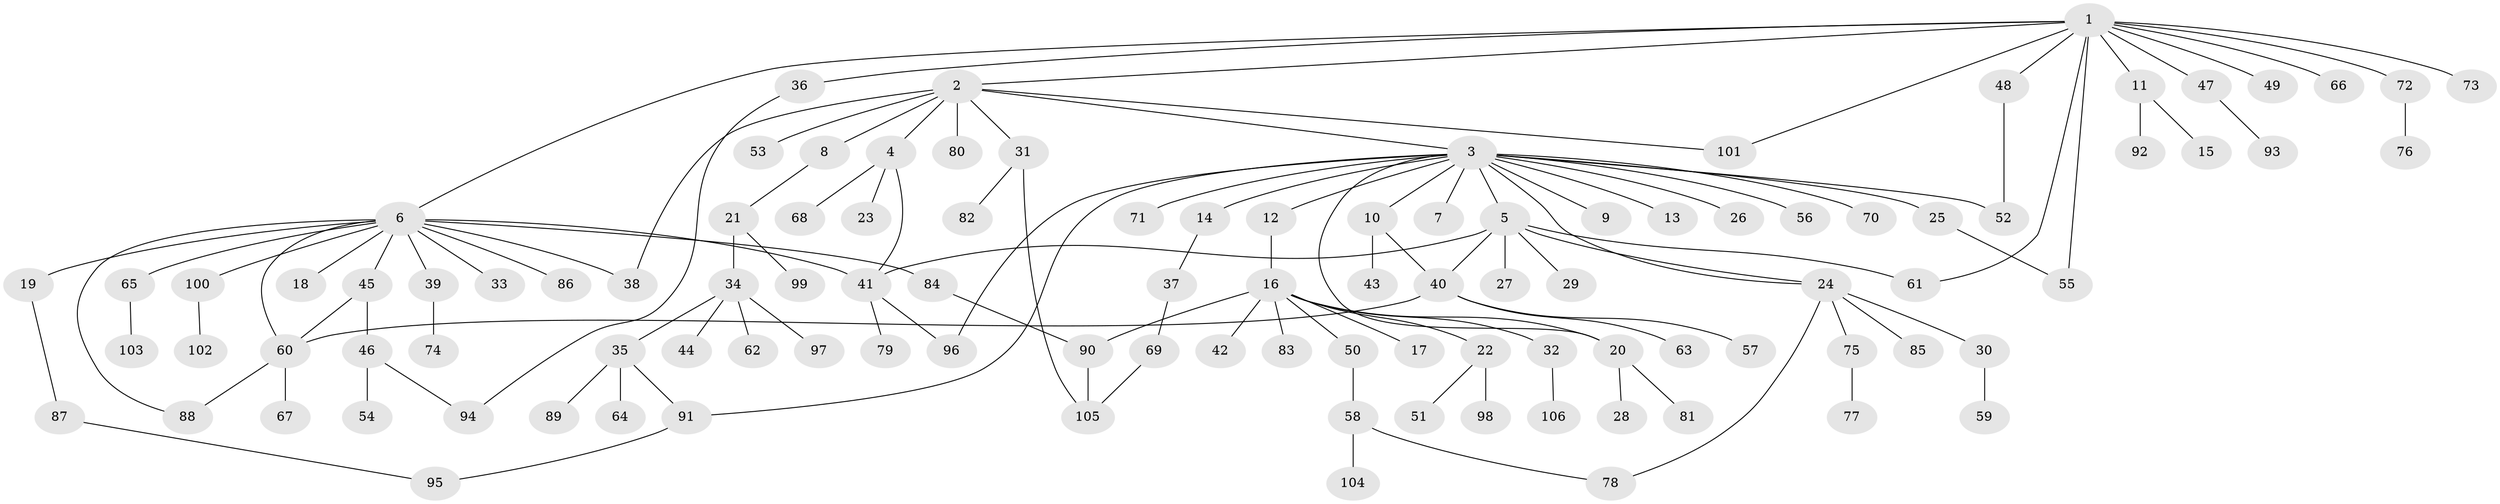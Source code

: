 // Generated by graph-tools (version 1.1) at 2025/47/03/09/25 04:47:19]
// undirected, 106 vertices, 126 edges
graph export_dot {
graph [start="1"]
  node [color=gray90,style=filled];
  1;
  2;
  3;
  4;
  5;
  6;
  7;
  8;
  9;
  10;
  11;
  12;
  13;
  14;
  15;
  16;
  17;
  18;
  19;
  20;
  21;
  22;
  23;
  24;
  25;
  26;
  27;
  28;
  29;
  30;
  31;
  32;
  33;
  34;
  35;
  36;
  37;
  38;
  39;
  40;
  41;
  42;
  43;
  44;
  45;
  46;
  47;
  48;
  49;
  50;
  51;
  52;
  53;
  54;
  55;
  56;
  57;
  58;
  59;
  60;
  61;
  62;
  63;
  64;
  65;
  66;
  67;
  68;
  69;
  70;
  71;
  72;
  73;
  74;
  75;
  76;
  77;
  78;
  79;
  80;
  81;
  82;
  83;
  84;
  85;
  86;
  87;
  88;
  89;
  90;
  91;
  92;
  93;
  94;
  95;
  96;
  97;
  98;
  99;
  100;
  101;
  102;
  103;
  104;
  105;
  106;
  1 -- 2;
  1 -- 6;
  1 -- 11;
  1 -- 36;
  1 -- 47;
  1 -- 48;
  1 -- 49;
  1 -- 55;
  1 -- 61;
  1 -- 66;
  1 -- 72;
  1 -- 73;
  1 -- 101;
  2 -- 3;
  2 -- 4;
  2 -- 8;
  2 -- 31;
  2 -- 38;
  2 -- 53;
  2 -- 80;
  2 -- 101;
  3 -- 5;
  3 -- 7;
  3 -- 9;
  3 -- 10;
  3 -- 12;
  3 -- 13;
  3 -- 14;
  3 -- 20;
  3 -- 24;
  3 -- 25;
  3 -- 26;
  3 -- 52;
  3 -- 56;
  3 -- 70;
  3 -- 71;
  3 -- 91;
  3 -- 96;
  4 -- 23;
  4 -- 41;
  4 -- 68;
  5 -- 24;
  5 -- 27;
  5 -- 29;
  5 -- 40;
  5 -- 41;
  5 -- 61;
  6 -- 18;
  6 -- 19;
  6 -- 33;
  6 -- 38;
  6 -- 39;
  6 -- 41;
  6 -- 45;
  6 -- 60;
  6 -- 65;
  6 -- 84;
  6 -- 86;
  6 -- 88;
  6 -- 100;
  8 -- 21;
  10 -- 40;
  10 -- 43;
  11 -- 15;
  11 -- 92;
  12 -- 16;
  14 -- 37;
  16 -- 17;
  16 -- 20;
  16 -- 22;
  16 -- 32;
  16 -- 42;
  16 -- 50;
  16 -- 83;
  16 -- 90;
  19 -- 87;
  20 -- 28;
  20 -- 81;
  21 -- 34;
  21 -- 99;
  22 -- 51;
  22 -- 98;
  24 -- 30;
  24 -- 75;
  24 -- 78;
  24 -- 85;
  25 -- 55;
  30 -- 59;
  31 -- 82;
  31 -- 105;
  32 -- 106;
  34 -- 35;
  34 -- 44;
  34 -- 62;
  34 -- 97;
  35 -- 64;
  35 -- 89;
  35 -- 91;
  36 -- 94;
  37 -- 69;
  39 -- 74;
  40 -- 57;
  40 -- 60;
  40 -- 63;
  41 -- 79;
  41 -- 96;
  45 -- 46;
  45 -- 60;
  46 -- 54;
  46 -- 94;
  47 -- 93;
  48 -- 52;
  50 -- 58;
  58 -- 78;
  58 -- 104;
  60 -- 67;
  60 -- 88;
  65 -- 103;
  69 -- 105;
  72 -- 76;
  75 -- 77;
  84 -- 90;
  87 -- 95;
  90 -- 105;
  91 -- 95;
  100 -- 102;
}
